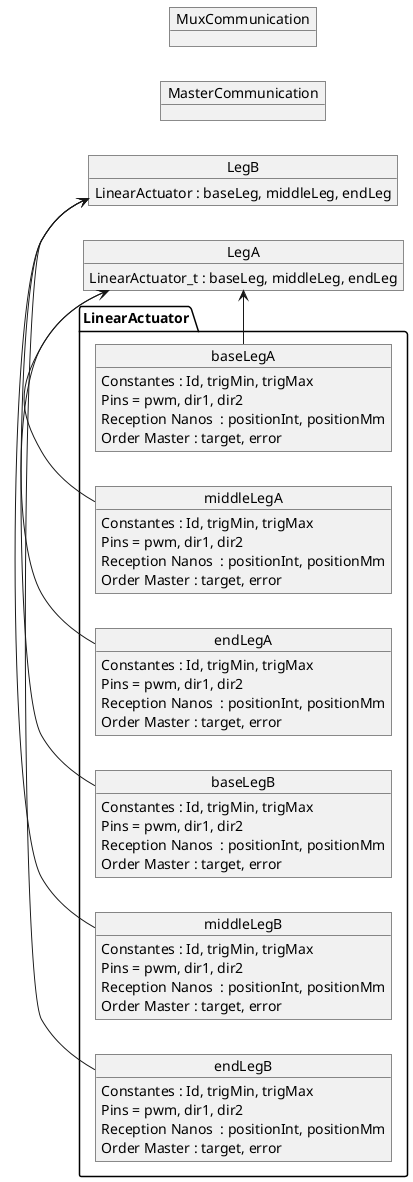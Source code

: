 @startuml
'https://plantuml.com/object-diagram
left to right direction
' Horizontal lines: -->, <--, <-->
' Vertical lines: ->, <-, <->

package "LinearActuator" <<folder>>{
object baseLegA {
     Constantes : Id, trigMin, trigMax
     Pins = pwm, dir1, dir2
     Reception Nanos  : positionInt, positionMm
     Order Master : target, error
}
object middleLegA{
  Constantes : Id, trigMin, trigMax
  Pins = pwm, dir1, dir2
  Reception Nanos  : positionInt, positionMm
  Order Master : target, error
}
object endLegA{
   Constantes : Id, trigMin, trigMax
   Pins = pwm, dir1, dir2
   Reception Nanos  : positionInt, positionMm
   Order Master : target, error
}
object baseLegB{
    Constantes : Id, trigMin, trigMax
    Pins = pwm, dir1, dir2
    Reception Nanos  : positionInt, positionMm
    Order Master : target, error
}
object middleLegB{
  Constantes : Id, trigMin, trigMax
  Pins = pwm, dir1, dir2
  Reception Nanos  : positionInt, positionMm
  Order Master : target, error
}
object endLegB{
   Constantes : Id, trigMin, trigMax
   Pins = pwm, dir1, dir2
   Reception Nanos  : positionInt, positionMm
   Order Master : target, error
}
}

object LegA {
    LinearActuator_t : baseLeg, middleLeg, endLeg
}
object LegB{
   LinearActuator : baseLeg, middleLeg, endLeg
}

object MasterCommunication {
}
object MuxCommunication



baseLegA   -> LegA
middleLegA -> LegA
endLegA    -> LegA

baseLegB   -> LegB
middleLegB -> LegB
endLegB    -> LegB



@enduml
